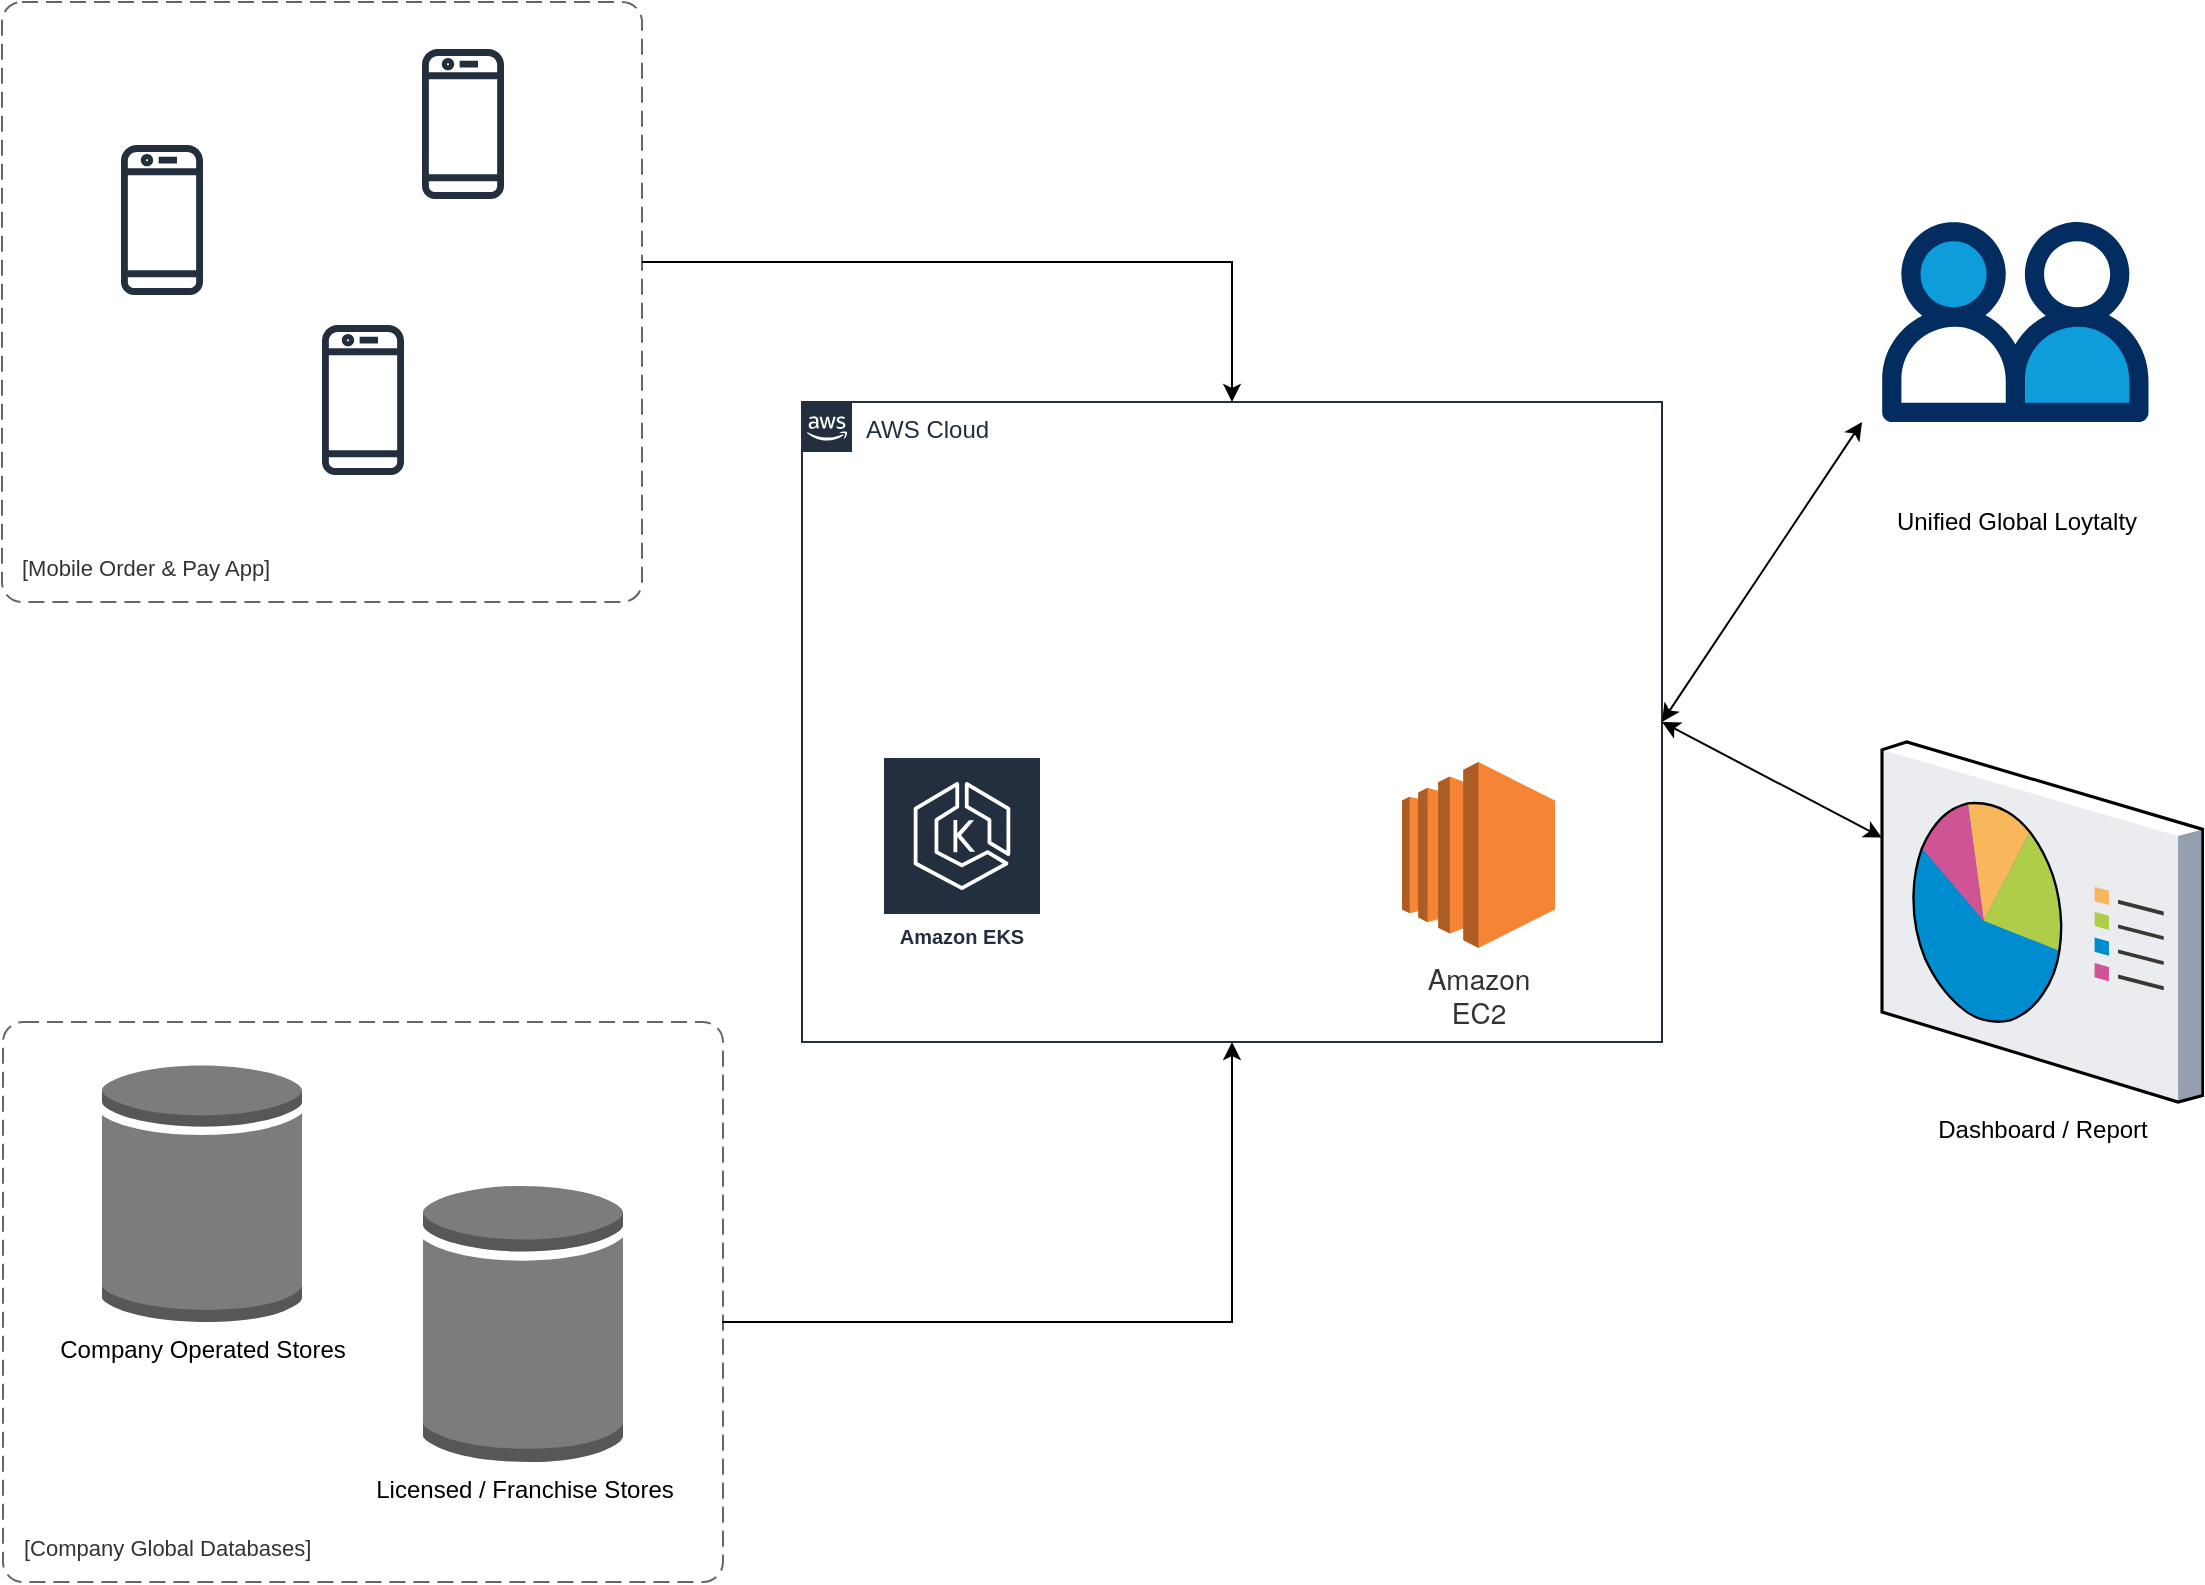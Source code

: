 <mxfile version="24.7.16">
  <diagram id="Ht1M8jgEwFfnCIfOTk4-" name="Page-1">
    <mxGraphModel dx="1507" dy="1602" grid="1" gridSize="10" guides="1" tooltips="1" connect="1" arrows="1" fold="1" page="1" pageScale="1" pageWidth="1169" pageHeight="827" math="0" shadow="0">
      <root>
        <mxCell id="0" />
        <mxCell id="1" parent="0" />
        <mxCell id="UEzPUAAOIrF-is8g5C7q-154" value="AWS Cloud" style="points=[[0,0],[0.25,0],[0.5,0],[0.75,0],[1,0],[1,0.25],[1,0.5],[1,0.75],[1,1],[0.75,1],[0.5,1],[0.25,1],[0,1],[0,0.75],[0,0.5],[0,0.25]];outlineConnect=0;gradientColor=none;html=1;whiteSpace=wrap;fontSize=12;fontStyle=0;shape=mxgraph.aws4.group;grIcon=mxgraph.aws4.group_aws_cloud_alt;strokeColor=#232F3E;fillColor=none;verticalAlign=top;align=left;spacingLeft=30;fontColor=#232F3E;dashed=0;labelBackgroundColor=#ffffff;container=1;pointerEvents=0;collapsible=0;recursiveResize=0;" parent="1" vertex="1">
          <mxGeometry x="420" y="-610" width="430" height="320" as="geometry" />
        </mxCell>
        <mxCell id="r9gG5WUatt3OkKWe7rSo-3" value="&lt;span style=&quot;color: rgb(51, 51, 51); font-family: AmazonEmber, &amp;quot;Helvetica Neue&amp;quot;, Helvetica, Arial, sans-serif; font-size: 14px; text-align: start; text-wrap: wrap; background-color: rgb(255, 255, 255);&quot;&gt;Amazon EC2&lt;/span&gt;" style="outlineConnect=0;dashed=0;verticalLabelPosition=bottom;verticalAlign=top;align=center;html=1;shape=mxgraph.aws3.ec2;fillColor=#F58534;gradientColor=none;" vertex="1" parent="UEzPUAAOIrF-is8g5C7q-154">
          <mxGeometry x="300" y="180" width="76.5" height="93" as="geometry" />
        </mxCell>
        <mxCell id="r9gG5WUatt3OkKWe7rSo-2" value="" style="shape=image;html=1;verticalAlign=top;verticalLabelPosition=bottom;labelBackgroundColor=#ffffff;imageAspect=0;aspect=fixed;image=https://cdn2.iconfinder.com/data/icons/crystalproject/128x128/apps/kservices.png" vertex="1" parent="UEzPUAAOIrF-is8g5C7q-154">
          <mxGeometry x="151" y="33" width="128" height="128" as="geometry" />
        </mxCell>
        <mxCell id="r9gG5WUatt3OkKWe7rSo-4" value="Amazon EKS" style="sketch=0;outlineConnect=0;fontColor=#232F3E;gradientColor=none;strokeColor=#ffffff;fillColor=#232F3E;dashed=0;verticalLabelPosition=middle;verticalAlign=bottom;align=center;html=1;whiteSpace=wrap;fontSize=10;fontStyle=1;spacing=3;shape=mxgraph.aws4.productIcon;prIcon=mxgraph.aws4.eks;" vertex="1" parent="UEzPUAAOIrF-is8g5C7q-154">
          <mxGeometry x="40" y="177" width="80" height="100" as="geometry" />
        </mxCell>
        <mxCell id="BD13yI-v0x-tUpziI9p3-9" value="Dashboard / Report" style="verticalLabelPosition=bottom;sketch=0;aspect=fixed;html=1;verticalAlign=top;strokeColor=none;align=center;outlineConnect=0;shape=mxgraph.citrix.reporting;" parent="1" vertex="1">
          <mxGeometry x="960" y="-440" width="160.43" height="180" as="geometry" />
        </mxCell>
        <mxCell id="r9gG5WUatt3OkKWe7rSo-5" value="" style="sketch=0;outlineConnect=0;fontColor=#232F3E;gradientColor=none;fillColor=#232F3D;strokeColor=none;dashed=0;verticalLabelPosition=bottom;verticalAlign=top;align=center;html=1;fontSize=12;fontStyle=0;aspect=fixed;pointerEvents=1;shape=mxgraph.aws4.mobile_client;" vertex="1" parent="1">
          <mxGeometry x="79.5" y="-740" width="41" height="78" as="geometry" />
        </mxCell>
        <mxCell id="r9gG5WUatt3OkKWe7rSo-6" value="" style="sketch=0;outlineConnect=0;fontColor=#232F3E;gradientColor=none;fillColor=#232F3D;strokeColor=none;dashed=0;verticalLabelPosition=bottom;verticalAlign=top;align=center;html=1;fontSize=12;fontStyle=0;aspect=fixed;pointerEvents=1;shape=mxgraph.aws4.mobile_client;" vertex="1" parent="1">
          <mxGeometry x="230" y="-788" width="41" height="78" as="geometry" />
        </mxCell>
        <mxCell id="r9gG5WUatt3OkKWe7rSo-7" value="Company Operated Stores" style="outlineConnect=0;dashed=0;verticalLabelPosition=bottom;verticalAlign=top;align=center;html=1;shape=mxgraph.aws3.generic_database;fillColor=#7D7C7C;gradientColor=none;" vertex="1" parent="1">
          <mxGeometry x="70" y="-280" width="100" height="130" as="geometry" />
        </mxCell>
        <mxCell id="r9gG5WUatt3OkKWe7rSo-8" value="Licensed / Franchise Stores" style="outlineConnect=0;dashed=0;verticalLabelPosition=bottom;verticalAlign=top;align=center;html=1;shape=mxgraph.aws3.generic_database;fillColor=#7D7C7C;gradientColor=none;" vertex="1" parent="1">
          <mxGeometry x="230.5" y="-220" width="100" height="140" as="geometry" />
        </mxCell>
        <mxCell id="r9gG5WUatt3OkKWe7rSo-9" value="" style="sketch=0;outlineConnect=0;fontColor=#232F3E;gradientColor=none;fillColor=#232F3D;strokeColor=none;dashed=0;verticalLabelPosition=bottom;verticalAlign=top;align=center;html=1;fontSize=12;fontStyle=0;aspect=fixed;pointerEvents=1;shape=mxgraph.aws4.mobile_client;" vertex="1" parent="1">
          <mxGeometry x="180" y="-650" width="41" height="78" as="geometry" />
        </mxCell>
        <object placeholders="1" c4Name="" c4Type="ContainerScopeBoundary" c4Application="Mobile Order &amp; Pay App" label="&lt;font style=&quot;font-size: 16px&quot;&gt;&lt;b&gt;&lt;div style=&quot;text-align: left&quot;&gt;%c4Name%&lt;/div&gt;&lt;/b&gt;&lt;/font&gt;&lt;div style=&quot;text-align: left&quot;&gt;[%c4Application%]&lt;/div&gt;" id="r9gG5WUatt3OkKWe7rSo-11">
          <mxCell style="rounded=1;fontSize=11;whiteSpace=wrap;html=1;dashed=1;arcSize=20;fillColor=none;strokeColor=#666666;fontColor=#333333;labelBackgroundColor=none;align=left;verticalAlign=bottom;labelBorderColor=none;spacingTop=0;spacing=10;dashPattern=8 4;metaEdit=1;rotatable=0;perimeter=rectanglePerimeter;noLabel=0;labelPadding=0;allowArrows=0;connectable=0;expand=0;recursiveResize=0;editable=1;pointerEvents=0;absoluteArcSize=1;points=[[0.25,0,0],[0.5,0,0],[0.75,0,0],[1,0.25,0],[1,0.5,0],[1,0.75,0],[0.75,1,0],[0.5,1,0],[0.25,1,0],[0,0.75,0],[0,0.5,0],[0,0.25,0]];" vertex="1" parent="1">
            <mxGeometry x="20" y="-810" width="320" height="300" as="geometry" />
          </mxCell>
        </object>
        <object placeholders="1" c4Name="" c4Type="ContainerScopeBoundary" c4Application="Company Global Databases" label="&lt;font style=&quot;font-size: 16px&quot;&gt;&lt;b&gt;&lt;div style=&quot;text-align: left&quot;&gt;%c4Name%&lt;/div&gt;&lt;/b&gt;&lt;/font&gt;&lt;div style=&quot;text-align: left&quot;&gt;[%c4Application%]&lt;/div&gt;" id="r9gG5WUatt3OkKWe7rSo-12">
          <mxCell style="rounded=1;fontSize=11;whiteSpace=wrap;html=1;dashed=1;arcSize=20;fillColor=none;strokeColor=#666666;fontColor=#333333;labelBackgroundColor=none;align=left;verticalAlign=bottom;labelBorderColor=none;spacingTop=0;spacing=10;dashPattern=8 4;metaEdit=1;rotatable=0;perimeter=rectanglePerimeter;noLabel=0;labelPadding=0;allowArrows=0;connectable=0;expand=0;recursiveResize=0;editable=1;pointerEvents=0;absoluteArcSize=1;points=[[0.25,0,0],[0.5,0,0],[0.75,0,0],[1,0.25,0],[1,0.5,0],[1,0.75,0],[0.75,1,0],[0.5,1,0],[0.25,1,0],[0,0.75,0],[0,0.5,0],[0,0.25,0]];" vertex="1" parent="1">
            <mxGeometry x="20.5" y="-300" width="360" height="280" as="geometry" />
          </mxCell>
        </object>
        <mxCell id="r9gG5WUatt3OkKWe7rSo-13" value="Unified Global Loytalty" style="verticalLabelPosition=bottom;aspect=fixed;html=1;shape=mxgraph.salesforce.personalization;" vertex="1" parent="1">
          <mxGeometry x="960" y="-700" width="133.33" height="100" as="geometry" />
        </mxCell>
        <mxCell id="r9gG5WUatt3OkKWe7rSo-14" value="" style="endArrow=classic;html=1;rounded=0;entryX=0.5;entryY=1;entryDx=0;entryDy=0;" edge="1" parent="1" target="UEzPUAAOIrF-is8g5C7q-154">
          <mxGeometry width="50" height="50" relative="1" as="geometry">
            <mxPoint x="380" y="-150" as="sourcePoint" />
            <mxPoint x="600" y="-440" as="targetPoint" />
            <Array as="points">
              <mxPoint x="635" y="-150" />
            </Array>
          </mxGeometry>
        </mxCell>
        <mxCell id="r9gG5WUatt3OkKWe7rSo-15" value="" style="endArrow=classic;html=1;rounded=0;entryX=0.5;entryY=0;entryDx=0;entryDy=0;" edge="1" parent="1" target="UEzPUAAOIrF-is8g5C7q-154">
          <mxGeometry width="50" height="50" relative="1" as="geometry">
            <mxPoint x="340" y="-680" as="sourcePoint" />
            <mxPoint x="600" y="-500" as="targetPoint" />
            <Array as="points">
              <mxPoint x="635" y="-680" />
            </Array>
          </mxGeometry>
        </mxCell>
        <mxCell id="r9gG5WUatt3OkKWe7rSo-16" value="" style="endArrow=classic;startArrow=classic;html=1;rounded=0;exitX=1;exitY=0.5;exitDx=0;exitDy=0;" edge="1" parent="1" source="UEzPUAAOIrF-is8g5C7q-154">
          <mxGeometry width="50" height="50" relative="1" as="geometry">
            <mxPoint x="890" y="-450" as="sourcePoint" />
            <mxPoint x="950" y="-600" as="targetPoint" />
          </mxGeometry>
        </mxCell>
        <mxCell id="r9gG5WUatt3OkKWe7rSo-17" value="" style="endArrow=classic;startArrow=classic;html=1;rounded=0;exitX=1;exitY=0.5;exitDx=0;exitDy=0;" edge="1" parent="1" source="UEzPUAAOIrF-is8g5C7q-154" target="BD13yI-v0x-tUpziI9p3-9">
          <mxGeometry width="50" height="50" relative="1" as="geometry">
            <mxPoint x="550" y="-370" as="sourcePoint" />
            <mxPoint x="600" y="-420" as="targetPoint" />
          </mxGeometry>
        </mxCell>
      </root>
    </mxGraphModel>
  </diagram>
</mxfile>
